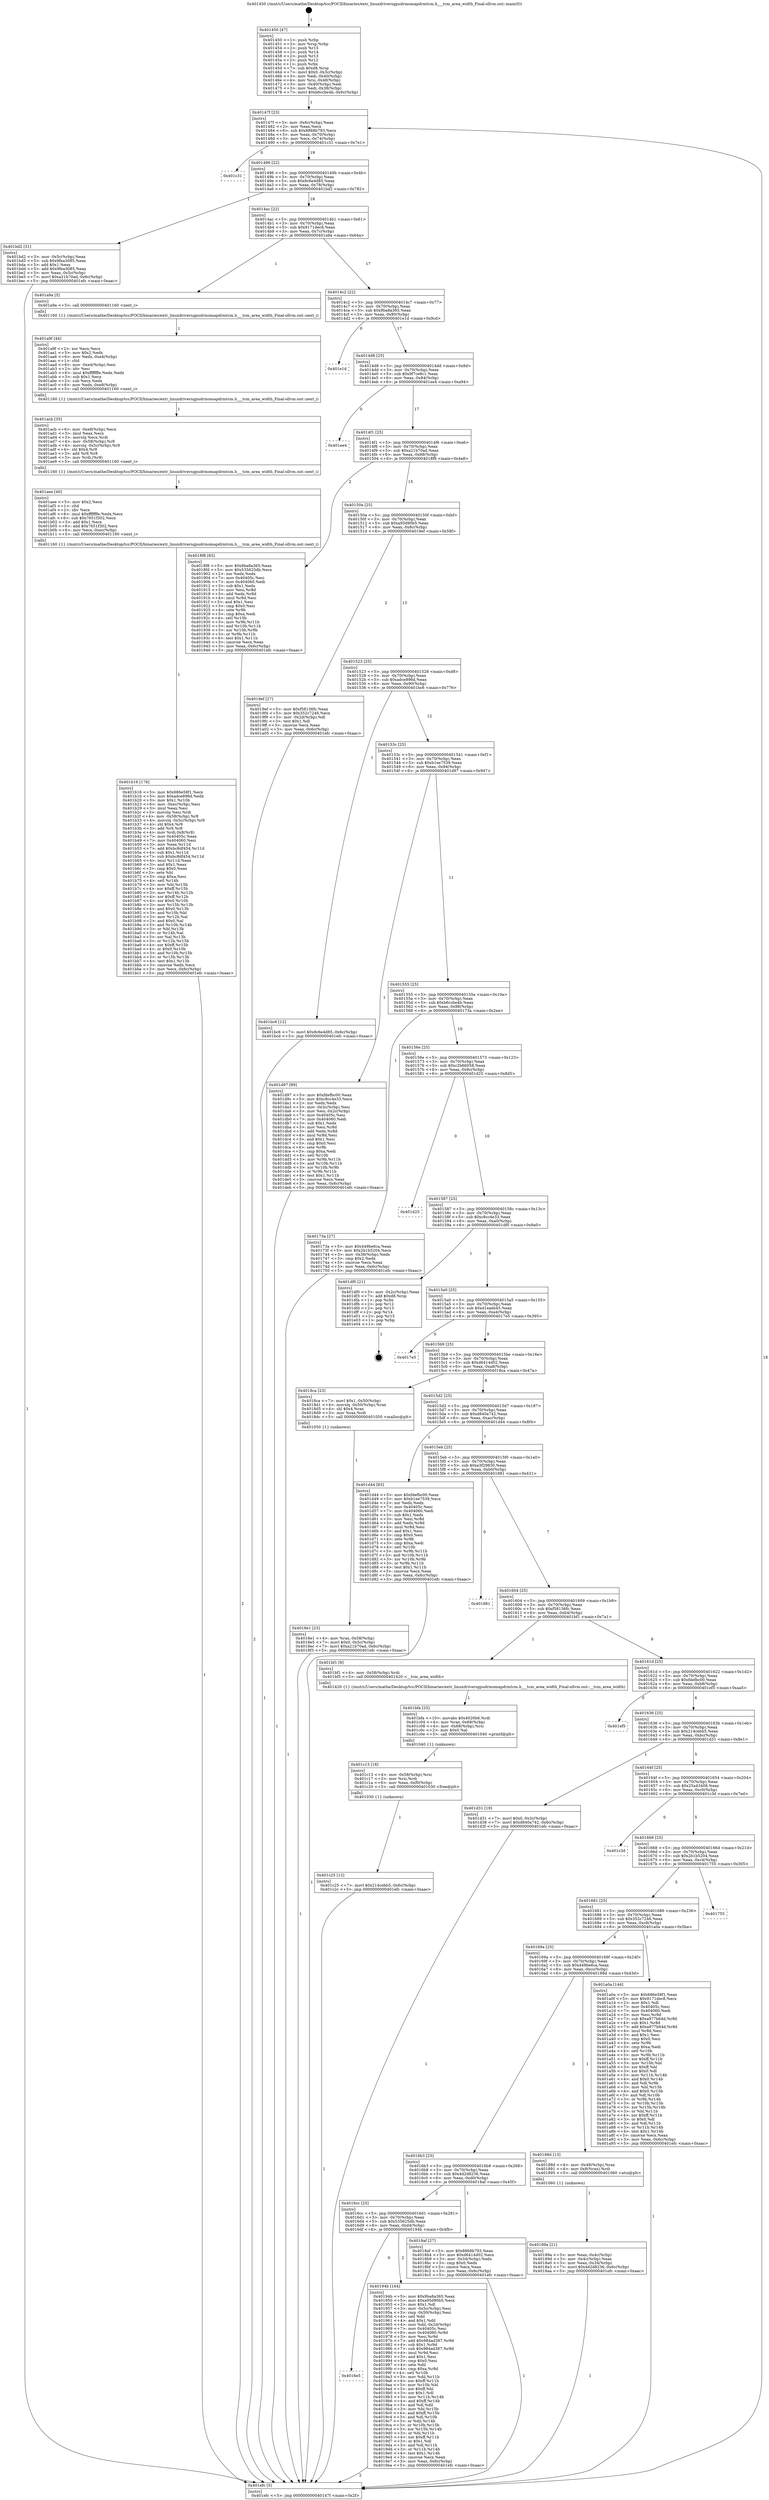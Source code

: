 digraph "0x401450" {
  label = "0x401450 (/mnt/c/Users/mathe/Desktop/tcc/POCII/binaries/extr_linuxdriversgpudrmomapdrmtcm.h___tcm_area_width_Final-ollvm.out::main(0))"
  labelloc = "t"
  node[shape=record]

  Entry [label="",width=0.3,height=0.3,shape=circle,fillcolor=black,style=filled]
  "0x40147f" [label="{
     0x40147f [23]\l
     | [instrs]\l
     &nbsp;&nbsp;0x40147f \<+3\>: mov -0x6c(%rbp),%eax\l
     &nbsp;&nbsp;0x401482 \<+2\>: mov %eax,%ecx\l
     &nbsp;&nbsp;0x401484 \<+6\>: sub $0x8868b793,%ecx\l
     &nbsp;&nbsp;0x40148a \<+3\>: mov %eax,-0x70(%rbp)\l
     &nbsp;&nbsp;0x40148d \<+3\>: mov %ecx,-0x74(%rbp)\l
     &nbsp;&nbsp;0x401490 \<+6\>: je 0000000000401c31 \<main+0x7e1\>\l
  }"]
  "0x401c31" [label="{
     0x401c31\l
  }", style=dashed]
  "0x401496" [label="{
     0x401496 [22]\l
     | [instrs]\l
     &nbsp;&nbsp;0x401496 \<+5\>: jmp 000000000040149b \<main+0x4b\>\l
     &nbsp;&nbsp;0x40149b \<+3\>: mov -0x70(%rbp),%eax\l
     &nbsp;&nbsp;0x40149e \<+5\>: sub $0x8c6e4d85,%eax\l
     &nbsp;&nbsp;0x4014a3 \<+3\>: mov %eax,-0x78(%rbp)\l
     &nbsp;&nbsp;0x4014a6 \<+6\>: je 0000000000401bd2 \<main+0x782\>\l
  }"]
  Exit [label="",width=0.3,height=0.3,shape=circle,fillcolor=black,style=filled,peripheries=2]
  "0x401bd2" [label="{
     0x401bd2 [31]\l
     | [instrs]\l
     &nbsp;&nbsp;0x401bd2 \<+3\>: mov -0x5c(%rbp),%eax\l
     &nbsp;&nbsp;0x401bd5 \<+5\>: sub $0x9fea3085,%eax\l
     &nbsp;&nbsp;0x401bda \<+3\>: add $0x1,%eax\l
     &nbsp;&nbsp;0x401bdd \<+5\>: add $0x9fea3085,%eax\l
     &nbsp;&nbsp;0x401be2 \<+3\>: mov %eax,-0x5c(%rbp)\l
     &nbsp;&nbsp;0x401be5 \<+7\>: movl $0xa21b70ad,-0x6c(%rbp)\l
     &nbsp;&nbsp;0x401bec \<+5\>: jmp 0000000000401efc \<main+0xaac\>\l
  }"]
  "0x4014ac" [label="{
     0x4014ac [22]\l
     | [instrs]\l
     &nbsp;&nbsp;0x4014ac \<+5\>: jmp 00000000004014b1 \<main+0x61\>\l
     &nbsp;&nbsp;0x4014b1 \<+3\>: mov -0x70(%rbp),%eax\l
     &nbsp;&nbsp;0x4014b4 \<+5\>: sub $0x9171dec8,%eax\l
     &nbsp;&nbsp;0x4014b9 \<+3\>: mov %eax,-0x7c(%rbp)\l
     &nbsp;&nbsp;0x4014bc \<+6\>: je 0000000000401a9a \<main+0x64a\>\l
  }"]
  "0x401c25" [label="{
     0x401c25 [12]\l
     | [instrs]\l
     &nbsp;&nbsp;0x401c25 \<+7\>: movl $0x214cebb5,-0x6c(%rbp)\l
     &nbsp;&nbsp;0x401c2c \<+5\>: jmp 0000000000401efc \<main+0xaac\>\l
  }"]
  "0x401a9a" [label="{
     0x401a9a [5]\l
     | [instrs]\l
     &nbsp;&nbsp;0x401a9a \<+5\>: call 0000000000401160 \<next_i\>\l
     | [calls]\l
     &nbsp;&nbsp;0x401160 \{1\} (/mnt/c/Users/mathe/Desktop/tcc/POCII/binaries/extr_linuxdriversgpudrmomapdrmtcm.h___tcm_area_width_Final-ollvm.out::next_i)\l
  }"]
  "0x4014c2" [label="{
     0x4014c2 [22]\l
     | [instrs]\l
     &nbsp;&nbsp;0x4014c2 \<+5\>: jmp 00000000004014c7 \<main+0x77\>\l
     &nbsp;&nbsp;0x4014c7 \<+3\>: mov -0x70(%rbp),%eax\l
     &nbsp;&nbsp;0x4014ca \<+5\>: sub $0x9ba8a365,%eax\l
     &nbsp;&nbsp;0x4014cf \<+3\>: mov %eax,-0x80(%rbp)\l
     &nbsp;&nbsp;0x4014d2 \<+6\>: je 0000000000401e1d \<main+0x9cd\>\l
  }"]
  "0x401c13" [label="{
     0x401c13 [18]\l
     | [instrs]\l
     &nbsp;&nbsp;0x401c13 \<+4\>: mov -0x58(%rbp),%rsi\l
     &nbsp;&nbsp;0x401c17 \<+3\>: mov %rsi,%rdi\l
     &nbsp;&nbsp;0x401c1a \<+6\>: mov %eax,-0xf0(%rbp)\l
     &nbsp;&nbsp;0x401c20 \<+5\>: call 0000000000401030 \<free@plt\>\l
     | [calls]\l
     &nbsp;&nbsp;0x401030 \{1\} (unknown)\l
  }"]
  "0x401e1d" [label="{
     0x401e1d\l
  }", style=dashed]
  "0x4014d8" [label="{
     0x4014d8 [25]\l
     | [instrs]\l
     &nbsp;&nbsp;0x4014d8 \<+5\>: jmp 00000000004014dd \<main+0x8d\>\l
     &nbsp;&nbsp;0x4014dd \<+3\>: mov -0x70(%rbp),%eax\l
     &nbsp;&nbsp;0x4014e0 \<+5\>: sub $0x9f7ce8c1,%eax\l
     &nbsp;&nbsp;0x4014e5 \<+6\>: mov %eax,-0x84(%rbp)\l
     &nbsp;&nbsp;0x4014eb \<+6\>: je 0000000000401ee4 \<main+0xa94\>\l
  }"]
  "0x401bfa" [label="{
     0x401bfa [25]\l
     | [instrs]\l
     &nbsp;&nbsp;0x401bfa \<+10\>: movabs $0x4020b6,%rdi\l
     &nbsp;&nbsp;0x401c04 \<+4\>: mov %rax,-0x68(%rbp)\l
     &nbsp;&nbsp;0x401c08 \<+4\>: mov -0x68(%rbp),%rsi\l
     &nbsp;&nbsp;0x401c0c \<+2\>: mov $0x0,%al\l
     &nbsp;&nbsp;0x401c0e \<+5\>: call 0000000000401040 \<printf@plt\>\l
     | [calls]\l
     &nbsp;&nbsp;0x401040 \{1\} (unknown)\l
  }"]
  "0x401ee4" [label="{
     0x401ee4\l
  }", style=dashed]
  "0x4014f1" [label="{
     0x4014f1 [25]\l
     | [instrs]\l
     &nbsp;&nbsp;0x4014f1 \<+5\>: jmp 00000000004014f6 \<main+0xa6\>\l
     &nbsp;&nbsp;0x4014f6 \<+3\>: mov -0x70(%rbp),%eax\l
     &nbsp;&nbsp;0x4014f9 \<+5\>: sub $0xa21b70ad,%eax\l
     &nbsp;&nbsp;0x4014fe \<+6\>: mov %eax,-0x88(%rbp)\l
     &nbsp;&nbsp;0x401504 \<+6\>: je 00000000004018f8 \<main+0x4a8\>\l
  }"]
  "0x401b16" [label="{
     0x401b16 [176]\l
     | [instrs]\l
     &nbsp;&nbsp;0x401b16 \<+5\>: mov $0x686e58f1,%ecx\l
     &nbsp;&nbsp;0x401b1b \<+5\>: mov $0xadce896d,%edx\l
     &nbsp;&nbsp;0x401b20 \<+3\>: mov $0x1,%r10b\l
     &nbsp;&nbsp;0x401b23 \<+6\>: mov -0xec(%rbp),%esi\l
     &nbsp;&nbsp;0x401b29 \<+3\>: imul %eax,%esi\l
     &nbsp;&nbsp;0x401b2c \<+3\>: movslq %esi,%rdi\l
     &nbsp;&nbsp;0x401b2f \<+4\>: mov -0x58(%rbp),%r8\l
     &nbsp;&nbsp;0x401b33 \<+4\>: movslq -0x5c(%rbp),%r9\l
     &nbsp;&nbsp;0x401b37 \<+4\>: shl $0x4,%r9\l
     &nbsp;&nbsp;0x401b3b \<+3\>: add %r9,%r8\l
     &nbsp;&nbsp;0x401b3e \<+4\>: mov %rdi,0x8(%r8)\l
     &nbsp;&nbsp;0x401b42 \<+7\>: mov 0x40405c,%eax\l
     &nbsp;&nbsp;0x401b49 \<+7\>: mov 0x404060,%esi\l
     &nbsp;&nbsp;0x401b50 \<+3\>: mov %eax,%r11d\l
     &nbsp;&nbsp;0x401b53 \<+7\>: add $0xbc8df454,%r11d\l
     &nbsp;&nbsp;0x401b5a \<+4\>: sub $0x1,%r11d\l
     &nbsp;&nbsp;0x401b5e \<+7\>: sub $0xbc8df454,%r11d\l
     &nbsp;&nbsp;0x401b65 \<+4\>: imul %r11d,%eax\l
     &nbsp;&nbsp;0x401b69 \<+3\>: and $0x1,%eax\l
     &nbsp;&nbsp;0x401b6c \<+3\>: cmp $0x0,%eax\l
     &nbsp;&nbsp;0x401b6f \<+3\>: sete %bl\l
     &nbsp;&nbsp;0x401b72 \<+3\>: cmp $0xa,%esi\l
     &nbsp;&nbsp;0x401b75 \<+4\>: setl %r14b\l
     &nbsp;&nbsp;0x401b79 \<+3\>: mov %bl,%r15b\l
     &nbsp;&nbsp;0x401b7c \<+4\>: xor $0xff,%r15b\l
     &nbsp;&nbsp;0x401b80 \<+3\>: mov %r14b,%r12b\l
     &nbsp;&nbsp;0x401b83 \<+4\>: xor $0xff,%r12b\l
     &nbsp;&nbsp;0x401b87 \<+4\>: xor $0x0,%r10b\l
     &nbsp;&nbsp;0x401b8b \<+3\>: mov %r15b,%r13b\l
     &nbsp;&nbsp;0x401b8e \<+4\>: and $0x0,%r13b\l
     &nbsp;&nbsp;0x401b92 \<+3\>: and %r10b,%bl\l
     &nbsp;&nbsp;0x401b95 \<+3\>: mov %r12b,%al\l
     &nbsp;&nbsp;0x401b98 \<+2\>: and $0x0,%al\l
     &nbsp;&nbsp;0x401b9a \<+3\>: and %r10b,%r14b\l
     &nbsp;&nbsp;0x401b9d \<+3\>: or %bl,%r13b\l
     &nbsp;&nbsp;0x401ba0 \<+3\>: or %r14b,%al\l
     &nbsp;&nbsp;0x401ba3 \<+3\>: xor %al,%r13b\l
     &nbsp;&nbsp;0x401ba6 \<+3\>: or %r12b,%r15b\l
     &nbsp;&nbsp;0x401ba9 \<+4\>: xor $0xff,%r15b\l
     &nbsp;&nbsp;0x401bad \<+4\>: or $0x0,%r10b\l
     &nbsp;&nbsp;0x401bb1 \<+3\>: and %r10b,%r15b\l
     &nbsp;&nbsp;0x401bb4 \<+3\>: or %r15b,%r13b\l
     &nbsp;&nbsp;0x401bb7 \<+4\>: test $0x1,%r13b\l
     &nbsp;&nbsp;0x401bbb \<+3\>: cmovne %edx,%ecx\l
     &nbsp;&nbsp;0x401bbe \<+3\>: mov %ecx,-0x6c(%rbp)\l
     &nbsp;&nbsp;0x401bc1 \<+5\>: jmp 0000000000401efc \<main+0xaac\>\l
  }"]
  "0x4018f8" [label="{
     0x4018f8 [83]\l
     | [instrs]\l
     &nbsp;&nbsp;0x4018f8 \<+5\>: mov $0x9ba8a365,%eax\l
     &nbsp;&nbsp;0x4018fd \<+5\>: mov $0x535625db,%ecx\l
     &nbsp;&nbsp;0x401902 \<+2\>: xor %edx,%edx\l
     &nbsp;&nbsp;0x401904 \<+7\>: mov 0x40405c,%esi\l
     &nbsp;&nbsp;0x40190b \<+7\>: mov 0x404060,%edi\l
     &nbsp;&nbsp;0x401912 \<+3\>: sub $0x1,%edx\l
     &nbsp;&nbsp;0x401915 \<+3\>: mov %esi,%r8d\l
     &nbsp;&nbsp;0x401918 \<+3\>: add %edx,%r8d\l
     &nbsp;&nbsp;0x40191b \<+4\>: imul %r8d,%esi\l
     &nbsp;&nbsp;0x40191f \<+3\>: and $0x1,%esi\l
     &nbsp;&nbsp;0x401922 \<+3\>: cmp $0x0,%esi\l
     &nbsp;&nbsp;0x401925 \<+4\>: sete %r9b\l
     &nbsp;&nbsp;0x401929 \<+3\>: cmp $0xa,%edi\l
     &nbsp;&nbsp;0x40192c \<+4\>: setl %r10b\l
     &nbsp;&nbsp;0x401930 \<+3\>: mov %r9b,%r11b\l
     &nbsp;&nbsp;0x401933 \<+3\>: and %r10b,%r11b\l
     &nbsp;&nbsp;0x401936 \<+3\>: xor %r10b,%r9b\l
     &nbsp;&nbsp;0x401939 \<+3\>: or %r9b,%r11b\l
     &nbsp;&nbsp;0x40193c \<+4\>: test $0x1,%r11b\l
     &nbsp;&nbsp;0x401940 \<+3\>: cmovne %ecx,%eax\l
     &nbsp;&nbsp;0x401943 \<+3\>: mov %eax,-0x6c(%rbp)\l
     &nbsp;&nbsp;0x401946 \<+5\>: jmp 0000000000401efc \<main+0xaac\>\l
  }"]
  "0x40150a" [label="{
     0x40150a [25]\l
     | [instrs]\l
     &nbsp;&nbsp;0x40150a \<+5\>: jmp 000000000040150f \<main+0xbf\>\l
     &nbsp;&nbsp;0x40150f \<+3\>: mov -0x70(%rbp),%eax\l
     &nbsp;&nbsp;0x401512 \<+5\>: sub $0xa95d90b5,%eax\l
     &nbsp;&nbsp;0x401517 \<+6\>: mov %eax,-0x8c(%rbp)\l
     &nbsp;&nbsp;0x40151d \<+6\>: je 00000000004019ef \<main+0x59f\>\l
  }"]
  "0x401aee" [label="{
     0x401aee [40]\l
     | [instrs]\l
     &nbsp;&nbsp;0x401aee \<+5\>: mov $0x2,%ecx\l
     &nbsp;&nbsp;0x401af3 \<+1\>: cltd\l
     &nbsp;&nbsp;0x401af4 \<+2\>: idiv %ecx\l
     &nbsp;&nbsp;0x401af6 \<+6\>: imul $0xfffffffe,%edx,%ecx\l
     &nbsp;&nbsp;0x401afc \<+6\>: sub $0x7651f302,%ecx\l
     &nbsp;&nbsp;0x401b02 \<+3\>: add $0x1,%ecx\l
     &nbsp;&nbsp;0x401b05 \<+6\>: add $0x7651f302,%ecx\l
     &nbsp;&nbsp;0x401b0b \<+6\>: mov %ecx,-0xec(%rbp)\l
     &nbsp;&nbsp;0x401b11 \<+5\>: call 0000000000401160 \<next_i\>\l
     | [calls]\l
     &nbsp;&nbsp;0x401160 \{1\} (/mnt/c/Users/mathe/Desktop/tcc/POCII/binaries/extr_linuxdriversgpudrmomapdrmtcm.h___tcm_area_width_Final-ollvm.out::next_i)\l
  }"]
  "0x4019ef" [label="{
     0x4019ef [27]\l
     | [instrs]\l
     &nbsp;&nbsp;0x4019ef \<+5\>: mov $0xf58136fc,%eax\l
     &nbsp;&nbsp;0x4019f4 \<+5\>: mov $0x352c7246,%ecx\l
     &nbsp;&nbsp;0x4019f9 \<+3\>: mov -0x2d(%rbp),%dl\l
     &nbsp;&nbsp;0x4019fc \<+3\>: test $0x1,%dl\l
     &nbsp;&nbsp;0x4019ff \<+3\>: cmovne %ecx,%eax\l
     &nbsp;&nbsp;0x401a02 \<+3\>: mov %eax,-0x6c(%rbp)\l
     &nbsp;&nbsp;0x401a05 \<+5\>: jmp 0000000000401efc \<main+0xaac\>\l
  }"]
  "0x401523" [label="{
     0x401523 [25]\l
     | [instrs]\l
     &nbsp;&nbsp;0x401523 \<+5\>: jmp 0000000000401528 \<main+0xd8\>\l
     &nbsp;&nbsp;0x401528 \<+3\>: mov -0x70(%rbp),%eax\l
     &nbsp;&nbsp;0x40152b \<+5\>: sub $0xadce896d,%eax\l
     &nbsp;&nbsp;0x401530 \<+6\>: mov %eax,-0x90(%rbp)\l
     &nbsp;&nbsp;0x401536 \<+6\>: je 0000000000401bc6 \<main+0x776\>\l
  }"]
  "0x401acb" [label="{
     0x401acb [35]\l
     | [instrs]\l
     &nbsp;&nbsp;0x401acb \<+6\>: mov -0xe8(%rbp),%ecx\l
     &nbsp;&nbsp;0x401ad1 \<+3\>: imul %eax,%ecx\l
     &nbsp;&nbsp;0x401ad4 \<+3\>: movslq %ecx,%rdi\l
     &nbsp;&nbsp;0x401ad7 \<+4\>: mov -0x58(%rbp),%r8\l
     &nbsp;&nbsp;0x401adb \<+4\>: movslq -0x5c(%rbp),%r9\l
     &nbsp;&nbsp;0x401adf \<+4\>: shl $0x4,%r9\l
     &nbsp;&nbsp;0x401ae3 \<+3\>: add %r9,%r8\l
     &nbsp;&nbsp;0x401ae6 \<+3\>: mov %rdi,(%r8)\l
     &nbsp;&nbsp;0x401ae9 \<+5\>: call 0000000000401160 \<next_i\>\l
     | [calls]\l
     &nbsp;&nbsp;0x401160 \{1\} (/mnt/c/Users/mathe/Desktop/tcc/POCII/binaries/extr_linuxdriversgpudrmomapdrmtcm.h___tcm_area_width_Final-ollvm.out::next_i)\l
  }"]
  "0x401bc6" [label="{
     0x401bc6 [12]\l
     | [instrs]\l
     &nbsp;&nbsp;0x401bc6 \<+7\>: movl $0x8c6e4d85,-0x6c(%rbp)\l
     &nbsp;&nbsp;0x401bcd \<+5\>: jmp 0000000000401efc \<main+0xaac\>\l
  }"]
  "0x40153c" [label="{
     0x40153c [25]\l
     | [instrs]\l
     &nbsp;&nbsp;0x40153c \<+5\>: jmp 0000000000401541 \<main+0xf1\>\l
     &nbsp;&nbsp;0x401541 \<+3\>: mov -0x70(%rbp),%eax\l
     &nbsp;&nbsp;0x401544 \<+5\>: sub $0xb1ee7539,%eax\l
     &nbsp;&nbsp;0x401549 \<+6\>: mov %eax,-0x94(%rbp)\l
     &nbsp;&nbsp;0x40154f \<+6\>: je 0000000000401d97 \<main+0x947\>\l
  }"]
  "0x401a9f" [label="{
     0x401a9f [44]\l
     | [instrs]\l
     &nbsp;&nbsp;0x401a9f \<+2\>: xor %ecx,%ecx\l
     &nbsp;&nbsp;0x401aa1 \<+5\>: mov $0x2,%edx\l
     &nbsp;&nbsp;0x401aa6 \<+6\>: mov %edx,-0xe4(%rbp)\l
     &nbsp;&nbsp;0x401aac \<+1\>: cltd\l
     &nbsp;&nbsp;0x401aad \<+6\>: mov -0xe4(%rbp),%esi\l
     &nbsp;&nbsp;0x401ab3 \<+2\>: idiv %esi\l
     &nbsp;&nbsp;0x401ab5 \<+6\>: imul $0xfffffffe,%edx,%edx\l
     &nbsp;&nbsp;0x401abb \<+3\>: sub $0x1,%ecx\l
     &nbsp;&nbsp;0x401abe \<+2\>: sub %ecx,%edx\l
     &nbsp;&nbsp;0x401ac0 \<+6\>: mov %edx,-0xe8(%rbp)\l
     &nbsp;&nbsp;0x401ac6 \<+5\>: call 0000000000401160 \<next_i\>\l
     | [calls]\l
     &nbsp;&nbsp;0x401160 \{1\} (/mnt/c/Users/mathe/Desktop/tcc/POCII/binaries/extr_linuxdriversgpudrmomapdrmtcm.h___tcm_area_width_Final-ollvm.out::next_i)\l
  }"]
  "0x401d97" [label="{
     0x401d97 [89]\l
     | [instrs]\l
     &nbsp;&nbsp;0x401d97 \<+5\>: mov $0xfdefbc00,%eax\l
     &nbsp;&nbsp;0x401d9c \<+5\>: mov $0xc8cc4e33,%ecx\l
     &nbsp;&nbsp;0x401da1 \<+2\>: xor %edx,%edx\l
     &nbsp;&nbsp;0x401da3 \<+3\>: mov -0x3c(%rbp),%esi\l
     &nbsp;&nbsp;0x401da6 \<+3\>: mov %esi,-0x2c(%rbp)\l
     &nbsp;&nbsp;0x401da9 \<+7\>: mov 0x40405c,%esi\l
     &nbsp;&nbsp;0x401db0 \<+7\>: mov 0x404060,%edi\l
     &nbsp;&nbsp;0x401db7 \<+3\>: sub $0x1,%edx\l
     &nbsp;&nbsp;0x401dba \<+3\>: mov %esi,%r8d\l
     &nbsp;&nbsp;0x401dbd \<+3\>: add %edx,%r8d\l
     &nbsp;&nbsp;0x401dc0 \<+4\>: imul %r8d,%esi\l
     &nbsp;&nbsp;0x401dc4 \<+3\>: and $0x1,%esi\l
     &nbsp;&nbsp;0x401dc7 \<+3\>: cmp $0x0,%esi\l
     &nbsp;&nbsp;0x401dca \<+4\>: sete %r9b\l
     &nbsp;&nbsp;0x401dce \<+3\>: cmp $0xa,%edi\l
     &nbsp;&nbsp;0x401dd1 \<+4\>: setl %r10b\l
     &nbsp;&nbsp;0x401dd5 \<+3\>: mov %r9b,%r11b\l
     &nbsp;&nbsp;0x401dd8 \<+3\>: and %r10b,%r11b\l
     &nbsp;&nbsp;0x401ddb \<+3\>: xor %r10b,%r9b\l
     &nbsp;&nbsp;0x401dde \<+3\>: or %r9b,%r11b\l
     &nbsp;&nbsp;0x401de1 \<+4\>: test $0x1,%r11b\l
     &nbsp;&nbsp;0x401de5 \<+3\>: cmovne %ecx,%eax\l
     &nbsp;&nbsp;0x401de8 \<+3\>: mov %eax,-0x6c(%rbp)\l
     &nbsp;&nbsp;0x401deb \<+5\>: jmp 0000000000401efc \<main+0xaac\>\l
  }"]
  "0x401555" [label="{
     0x401555 [25]\l
     | [instrs]\l
     &nbsp;&nbsp;0x401555 \<+5\>: jmp 000000000040155a \<main+0x10a\>\l
     &nbsp;&nbsp;0x40155a \<+3\>: mov -0x70(%rbp),%eax\l
     &nbsp;&nbsp;0x40155d \<+5\>: sub $0xb6ccbe4b,%eax\l
     &nbsp;&nbsp;0x401562 \<+6\>: mov %eax,-0x98(%rbp)\l
     &nbsp;&nbsp;0x401568 \<+6\>: je 000000000040173a \<main+0x2ea\>\l
  }"]
  "0x4016e5" [label="{
     0x4016e5\l
  }", style=dashed]
  "0x40173a" [label="{
     0x40173a [27]\l
     | [instrs]\l
     &nbsp;&nbsp;0x40173a \<+5\>: mov $0x449be6ca,%eax\l
     &nbsp;&nbsp;0x40173f \<+5\>: mov $0x2b1b5204,%ecx\l
     &nbsp;&nbsp;0x401744 \<+3\>: mov -0x38(%rbp),%edx\l
     &nbsp;&nbsp;0x401747 \<+3\>: cmp $0x2,%edx\l
     &nbsp;&nbsp;0x40174a \<+3\>: cmovne %ecx,%eax\l
     &nbsp;&nbsp;0x40174d \<+3\>: mov %eax,-0x6c(%rbp)\l
     &nbsp;&nbsp;0x401750 \<+5\>: jmp 0000000000401efc \<main+0xaac\>\l
  }"]
  "0x40156e" [label="{
     0x40156e [25]\l
     | [instrs]\l
     &nbsp;&nbsp;0x40156e \<+5\>: jmp 0000000000401573 \<main+0x123\>\l
     &nbsp;&nbsp;0x401573 \<+3\>: mov -0x70(%rbp),%eax\l
     &nbsp;&nbsp;0x401576 \<+5\>: sub $0xc2b66058,%eax\l
     &nbsp;&nbsp;0x40157b \<+6\>: mov %eax,-0x9c(%rbp)\l
     &nbsp;&nbsp;0x401581 \<+6\>: je 0000000000401d25 \<main+0x8d5\>\l
  }"]
  "0x401efc" [label="{
     0x401efc [5]\l
     | [instrs]\l
     &nbsp;&nbsp;0x401efc \<+5\>: jmp 000000000040147f \<main+0x2f\>\l
  }"]
  "0x401450" [label="{
     0x401450 [47]\l
     | [instrs]\l
     &nbsp;&nbsp;0x401450 \<+1\>: push %rbp\l
     &nbsp;&nbsp;0x401451 \<+3\>: mov %rsp,%rbp\l
     &nbsp;&nbsp;0x401454 \<+2\>: push %r15\l
     &nbsp;&nbsp;0x401456 \<+2\>: push %r14\l
     &nbsp;&nbsp;0x401458 \<+2\>: push %r13\l
     &nbsp;&nbsp;0x40145a \<+2\>: push %r12\l
     &nbsp;&nbsp;0x40145c \<+1\>: push %rbx\l
     &nbsp;&nbsp;0x40145d \<+7\>: sub $0xd8,%rsp\l
     &nbsp;&nbsp;0x401464 \<+7\>: movl $0x0,-0x3c(%rbp)\l
     &nbsp;&nbsp;0x40146b \<+3\>: mov %edi,-0x40(%rbp)\l
     &nbsp;&nbsp;0x40146e \<+4\>: mov %rsi,-0x48(%rbp)\l
     &nbsp;&nbsp;0x401472 \<+3\>: mov -0x40(%rbp),%edi\l
     &nbsp;&nbsp;0x401475 \<+3\>: mov %edi,-0x38(%rbp)\l
     &nbsp;&nbsp;0x401478 \<+7\>: movl $0xb6ccbe4b,-0x6c(%rbp)\l
  }"]
  "0x40194b" [label="{
     0x40194b [164]\l
     | [instrs]\l
     &nbsp;&nbsp;0x40194b \<+5\>: mov $0x9ba8a365,%eax\l
     &nbsp;&nbsp;0x401950 \<+5\>: mov $0xa95d90b5,%ecx\l
     &nbsp;&nbsp;0x401955 \<+2\>: mov $0x1,%dl\l
     &nbsp;&nbsp;0x401957 \<+3\>: mov -0x5c(%rbp),%esi\l
     &nbsp;&nbsp;0x40195a \<+3\>: cmp -0x50(%rbp),%esi\l
     &nbsp;&nbsp;0x40195d \<+4\>: setl %dil\l
     &nbsp;&nbsp;0x401961 \<+4\>: and $0x1,%dil\l
     &nbsp;&nbsp;0x401965 \<+4\>: mov %dil,-0x2d(%rbp)\l
     &nbsp;&nbsp;0x401969 \<+7\>: mov 0x40405c,%esi\l
     &nbsp;&nbsp;0x401970 \<+8\>: mov 0x404060,%r8d\l
     &nbsp;&nbsp;0x401978 \<+3\>: mov %esi,%r9d\l
     &nbsp;&nbsp;0x40197b \<+7\>: add $0x984ad387,%r9d\l
     &nbsp;&nbsp;0x401982 \<+4\>: sub $0x1,%r9d\l
     &nbsp;&nbsp;0x401986 \<+7\>: sub $0x984ad387,%r9d\l
     &nbsp;&nbsp;0x40198d \<+4\>: imul %r9d,%esi\l
     &nbsp;&nbsp;0x401991 \<+3\>: and $0x1,%esi\l
     &nbsp;&nbsp;0x401994 \<+3\>: cmp $0x0,%esi\l
     &nbsp;&nbsp;0x401997 \<+4\>: sete %dil\l
     &nbsp;&nbsp;0x40199b \<+4\>: cmp $0xa,%r8d\l
     &nbsp;&nbsp;0x40199f \<+4\>: setl %r10b\l
     &nbsp;&nbsp;0x4019a3 \<+3\>: mov %dil,%r11b\l
     &nbsp;&nbsp;0x4019a6 \<+4\>: xor $0xff,%r11b\l
     &nbsp;&nbsp;0x4019aa \<+3\>: mov %r10b,%bl\l
     &nbsp;&nbsp;0x4019ad \<+3\>: xor $0xff,%bl\l
     &nbsp;&nbsp;0x4019b0 \<+3\>: xor $0x1,%dl\l
     &nbsp;&nbsp;0x4019b3 \<+3\>: mov %r11b,%r14b\l
     &nbsp;&nbsp;0x4019b6 \<+4\>: and $0xff,%r14b\l
     &nbsp;&nbsp;0x4019ba \<+3\>: and %dl,%dil\l
     &nbsp;&nbsp;0x4019bd \<+3\>: mov %bl,%r15b\l
     &nbsp;&nbsp;0x4019c0 \<+4\>: and $0xff,%r15b\l
     &nbsp;&nbsp;0x4019c4 \<+3\>: and %dl,%r10b\l
     &nbsp;&nbsp;0x4019c7 \<+3\>: or %dil,%r14b\l
     &nbsp;&nbsp;0x4019ca \<+3\>: or %r10b,%r15b\l
     &nbsp;&nbsp;0x4019cd \<+3\>: xor %r15b,%r14b\l
     &nbsp;&nbsp;0x4019d0 \<+3\>: or %bl,%r11b\l
     &nbsp;&nbsp;0x4019d3 \<+4\>: xor $0xff,%r11b\l
     &nbsp;&nbsp;0x4019d7 \<+3\>: or $0x1,%dl\l
     &nbsp;&nbsp;0x4019da \<+3\>: and %dl,%r11b\l
     &nbsp;&nbsp;0x4019dd \<+3\>: or %r11b,%r14b\l
     &nbsp;&nbsp;0x4019e0 \<+4\>: test $0x1,%r14b\l
     &nbsp;&nbsp;0x4019e4 \<+3\>: cmovne %ecx,%eax\l
     &nbsp;&nbsp;0x4019e7 \<+3\>: mov %eax,-0x6c(%rbp)\l
     &nbsp;&nbsp;0x4019ea \<+5\>: jmp 0000000000401efc \<main+0xaac\>\l
  }"]
  "0x401d25" [label="{
     0x401d25\l
  }", style=dashed]
  "0x401587" [label="{
     0x401587 [25]\l
     | [instrs]\l
     &nbsp;&nbsp;0x401587 \<+5\>: jmp 000000000040158c \<main+0x13c\>\l
     &nbsp;&nbsp;0x40158c \<+3\>: mov -0x70(%rbp),%eax\l
     &nbsp;&nbsp;0x40158f \<+5\>: sub $0xc8cc4e33,%eax\l
     &nbsp;&nbsp;0x401594 \<+6\>: mov %eax,-0xa0(%rbp)\l
     &nbsp;&nbsp;0x40159a \<+6\>: je 0000000000401df0 \<main+0x9a0\>\l
  }"]
  "0x4018e1" [label="{
     0x4018e1 [23]\l
     | [instrs]\l
     &nbsp;&nbsp;0x4018e1 \<+4\>: mov %rax,-0x58(%rbp)\l
     &nbsp;&nbsp;0x4018e5 \<+7\>: movl $0x0,-0x5c(%rbp)\l
     &nbsp;&nbsp;0x4018ec \<+7\>: movl $0xa21b70ad,-0x6c(%rbp)\l
     &nbsp;&nbsp;0x4018f3 \<+5\>: jmp 0000000000401efc \<main+0xaac\>\l
  }"]
  "0x401df0" [label="{
     0x401df0 [21]\l
     | [instrs]\l
     &nbsp;&nbsp;0x401df0 \<+3\>: mov -0x2c(%rbp),%eax\l
     &nbsp;&nbsp;0x401df3 \<+7\>: add $0xd8,%rsp\l
     &nbsp;&nbsp;0x401dfa \<+1\>: pop %rbx\l
     &nbsp;&nbsp;0x401dfb \<+2\>: pop %r12\l
     &nbsp;&nbsp;0x401dfd \<+2\>: pop %r13\l
     &nbsp;&nbsp;0x401dff \<+2\>: pop %r14\l
     &nbsp;&nbsp;0x401e01 \<+2\>: pop %r15\l
     &nbsp;&nbsp;0x401e03 \<+1\>: pop %rbp\l
     &nbsp;&nbsp;0x401e04 \<+1\>: ret\l
  }"]
  "0x4015a0" [label="{
     0x4015a0 [25]\l
     | [instrs]\l
     &nbsp;&nbsp;0x4015a0 \<+5\>: jmp 00000000004015a5 \<main+0x155\>\l
     &nbsp;&nbsp;0x4015a5 \<+3\>: mov -0x70(%rbp),%eax\l
     &nbsp;&nbsp;0x4015a8 \<+5\>: sub $0xd1eaeb45,%eax\l
     &nbsp;&nbsp;0x4015ad \<+6\>: mov %eax,-0xa4(%rbp)\l
     &nbsp;&nbsp;0x4015b3 \<+6\>: je 00000000004017e5 \<main+0x395\>\l
  }"]
  "0x4016cc" [label="{
     0x4016cc [25]\l
     | [instrs]\l
     &nbsp;&nbsp;0x4016cc \<+5\>: jmp 00000000004016d1 \<main+0x281\>\l
     &nbsp;&nbsp;0x4016d1 \<+3\>: mov -0x70(%rbp),%eax\l
     &nbsp;&nbsp;0x4016d4 \<+5\>: sub $0x535625db,%eax\l
     &nbsp;&nbsp;0x4016d9 \<+6\>: mov %eax,-0xd4(%rbp)\l
     &nbsp;&nbsp;0x4016df \<+6\>: je 000000000040194b \<main+0x4fb\>\l
  }"]
  "0x4017e5" [label="{
     0x4017e5\l
  }", style=dashed]
  "0x4015b9" [label="{
     0x4015b9 [25]\l
     | [instrs]\l
     &nbsp;&nbsp;0x4015b9 \<+5\>: jmp 00000000004015be \<main+0x16e\>\l
     &nbsp;&nbsp;0x4015be \<+3\>: mov -0x70(%rbp),%eax\l
     &nbsp;&nbsp;0x4015c1 \<+5\>: sub $0xd6414d02,%eax\l
     &nbsp;&nbsp;0x4015c6 \<+6\>: mov %eax,-0xa8(%rbp)\l
     &nbsp;&nbsp;0x4015cc \<+6\>: je 00000000004018ca \<main+0x47a\>\l
  }"]
  "0x4018af" [label="{
     0x4018af [27]\l
     | [instrs]\l
     &nbsp;&nbsp;0x4018af \<+5\>: mov $0x8868b793,%eax\l
     &nbsp;&nbsp;0x4018b4 \<+5\>: mov $0xd6414d02,%ecx\l
     &nbsp;&nbsp;0x4018b9 \<+3\>: mov -0x34(%rbp),%edx\l
     &nbsp;&nbsp;0x4018bc \<+3\>: cmp $0x0,%edx\l
     &nbsp;&nbsp;0x4018bf \<+3\>: cmove %ecx,%eax\l
     &nbsp;&nbsp;0x4018c2 \<+3\>: mov %eax,-0x6c(%rbp)\l
     &nbsp;&nbsp;0x4018c5 \<+5\>: jmp 0000000000401efc \<main+0xaac\>\l
  }"]
  "0x4018ca" [label="{
     0x4018ca [23]\l
     | [instrs]\l
     &nbsp;&nbsp;0x4018ca \<+7\>: movl $0x1,-0x50(%rbp)\l
     &nbsp;&nbsp;0x4018d1 \<+4\>: movslq -0x50(%rbp),%rax\l
     &nbsp;&nbsp;0x4018d5 \<+4\>: shl $0x4,%rax\l
     &nbsp;&nbsp;0x4018d9 \<+3\>: mov %rax,%rdi\l
     &nbsp;&nbsp;0x4018dc \<+5\>: call 0000000000401050 \<malloc@plt\>\l
     | [calls]\l
     &nbsp;&nbsp;0x401050 \{1\} (unknown)\l
  }"]
  "0x4015d2" [label="{
     0x4015d2 [25]\l
     | [instrs]\l
     &nbsp;&nbsp;0x4015d2 \<+5\>: jmp 00000000004015d7 \<main+0x187\>\l
     &nbsp;&nbsp;0x4015d7 \<+3\>: mov -0x70(%rbp),%eax\l
     &nbsp;&nbsp;0x4015da \<+5\>: sub $0xd840a742,%eax\l
     &nbsp;&nbsp;0x4015df \<+6\>: mov %eax,-0xac(%rbp)\l
     &nbsp;&nbsp;0x4015e5 \<+6\>: je 0000000000401d44 \<main+0x8f4\>\l
  }"]
  "0x40189a" [label="{
     0x40189a [21]\l
     | [instrs]\l
     &nbsp;&nbsp;0x40189a \<+3\>: mov %eax,-0x4c(%rbp)\l
     &nbsp;&nbsp;0x40189d \<+3\>: mov -0x4c(%rbp),%eax\l
     &nbsp;&nbsp;0x4018a0 \<+3\>: mov %eax,-0x34(%rbp)\l
     &nbsp;&nbsp;0x4018a3 \<+7\>: movl $0x4d2d8236,-0x6c(%rbp)\l
     &nbsp;&nbsp;0x4018aa \<+5\>: jmp 0000000000401efc \<main+0xaac\>\l
  }"]
  "0x401d44" [label="{
     0x401d44 [83]\l
     | [instrs]\l
     &nbsp;&nbsp;0x401d44 \<+5\>: mov $0xfdefbc00,%eax\l
     &nbsp;&nbsp;0x401d49 \<+5\>: mov $0xb1ee7539,%ecx\l
     &nbsp;&nbsp;0x401d4e \<+2\>: xor %edx,%edx\l
     &nbsp;&nbsp;0x401d50 \<+7\>: mov 0x40405c,%esi\l
     &nbsp;&nbsp;0x401d57 \<+7\>: mov 0x404060,%edi\l
     &nbsp;&nbsp;0x401d5e \<+3\>: sub $0x1,%edx\l
     &nbsp;&nbsp;0x401d61 \<+3\>: mov %esi,%r8d\l
     &nbsp;&nbsp;0x401d64 \<+3\>: add %edx,%r8d\l
     &nbsp;&nbsp;0x401d67 \<+4\>: imul %r8d,%esi\l
     &nbsp;&nbsp;0x401d6b \<+3\>: and $0x1,%esi\l
     &nbsp;&nbsp;0x401d6e \<+3\>: cmp $0x0,%esi\l
     &nbsp;&nbsp;0x401d71 \<+4\>: sete %r9b\l
     &nbsp;&nbsp;0x401d75 \<+3\>: cmp $0xa,%edi\l
     &nbsp;&nbsp;0x401d78 \<+4\>: setl %r10b\l
     &nbsp;&nbsp;0x401d7c \<+3\>: mov %r9b,%r11b\l
     &nbsp;&nbsp;0x401d7f \<+3\>: and %r10b,%r11b\l
     &nbsp;&nbsp;0x401d82 \<+3\>: xor %r10b,%r9b\l
     &nbsp;&nbsp;0x401d85 \<+3\>: or %r9b,%r11b\l
     &nbsp;&nbsp;0x401d88 \<+4\>: test $0x1,%r11b\l
     &nbsp;&nbsp;0x401d8c \<+3\>: cmovne %ecx,%eax\l
     &nbsp;&nbsp;0x401d8f \<+3\>: mov %eax,-0x6c(%rbp)\l
     &nbsp;&nbsp;0x401d92 \<+5\>: jmp 0000000000401efc \<main+0xaac\>\l
  }"]
  "0x4015eb" [label="{
     0x4015eb [25]\l
     | [instrs]\l
     &nbsp;&nbsp;0x4015eb \<+5\>: jmp 00000000004015f0 \<main+0x1a0\>\l
     &nbsp;&nbsp;0x4015f0 \<+3\>: mov -0x70(%rbp),%eax\l
     &nbsp;&nbsp;0x4015f3 \<+5\>: sub $0xe3f29830,%eax\l
     &nbsp;&nbsp;0x4015f8 \<+6\>: mov %eax,-0xb0(%rbp)\l
     &nbsp;&nbsp;0x4015fe \<+6\>: je 0000000000401881 \<main+0x431\>\l
  }"]
  "0x4016b3" [label="{
     0x4016b3 [25]\l
     | [instrs]\l
     &nbsp;&nbsp;0x4016b3 \<+5\>: jmp 00000000004016b8 \<main+0x268\>\l
     &nbsp;&nbsp;0x4016b8 \<+3\>: mov -0x70(%rbp),%eax\l
     &nbsp;&nbsp;0x4016bb \<+5\>: sub $0x4d2d8236,%eax\l
     &nbsp;&nbsp;0x4016c0 \<+6\>: mov %eax,-0xd0(%rbp)\l
     &nbsp;&nbsp;0x4016c6 \<+6\>: je 00000000004018af \<main+0x45f\>\l
  }"]
  "0x401881" [label="{
     0x401881\l
  }", style=dashed]
  "0x401604" [label="{
     0x401604 [25]\l
     | [instrs]\l
     &nbsp;&nbsp;0x401604 \<+5\>: jmp 0000000000401609 \<main+0x1b9\>\l
     &nbsp;&nbsp;0x401609 \<+3\>: mov -0x70(%rbp),%eax\l
     &nbsp;&nbsp;0x40160c \<+5\>: sub $0xf58136fc,%eax\l
     &nbsp;&nbsp;0x401611 \<+6\>: mov %eax,-0xb4(%rbp)\l
     &nbsp;&nbsp;0x401617 \<+6\>: je 0000000000401bf1 \<main+0x7a1\>\l
  }"]
  "0x40188d" [label="{
     0x40188d [13]\l
     | [instrs]\l
     &nbsp;&nbsp;0x40188d \<+4\>: mov -0x48(%rbp),%rax\l
     &nbsp;&nbsp;0x401891 \<+4\>: mov 0x8(%rax),%rdi\l
     &nbsp;&nbsp;0x401895 \<+5\>: call 0000000000401060 \<atoi@plt\>\l
     | [calls]\l
     &nbsp;&nbsp;0x401060 \{1\} (unknown)\l
  }"]
  "0x401bf1" [label="{
     0x401bf1 [9]\l
     | [instrs]\l
     &nbsp;&nbsp;0x401bf1 \<+4\>: mov -0x58(%rbp),%rdi\l
     &nbsp;&nbsp;0x401bf5 \<+5\>: call 0000000000401420 \<__tcm_area_width\>\l
     | [calls]\l
     &nbsp;&nbsp;0x401420 \{1\} (/mnt/c/Users/mathe/Desktop/tcc/POCII/binaries/extr_linuxdriversgpudrmomapdrmtcm.h___tcm_area_width_Final-ollvm.out::__tcm_area_width)\l
  }"]
  "0x40161d" [label="{
     0x40161d [25]\l
     | [instrs]\l
     &nbsp;&nbsp;0x40161d \<+5\>: jmp 0000000000401622 \<main+0x1d2\>\l
     &nbsp;&nbsp;0x401622 \<+3\>: mov -0x70(%rbp),%eax\l
     &nbsp;&nbsp;0x401625 \<+5\>: sub $0xfdefbc00,%eax\l
     &nbsp;&nbsp;0x40162a \<+6\>: mov %eax,-0xb8(%rbp)\l
     &nbsp;&nbsp;0x401630 \<+6\>: je 0000000000401ef5 \<main+0xaa5\>\l
  }"]
  "0x40169a" [label="{
     0x40169a [25]\l
     | [instrs]\l
     &nbsp;&nbsp;0x40169a \<+5\>: jmp 000000000040169f \<main+0x24f\>\l
     &nbsp;&nbsp;0x40169f \<+3\>: mov -0x70(%rbp),%eax\l
     &nbsp;&nbsp;0x4016a2 \<+5\>: sub $0x449be6ca,%eax\l
     &nbsp;&nbsp;0x4016a7 \<+6\>: mov %eax,-0xcc(%rbp)\l
     &nbsp;&nbsp;0x4016ad \<+6\>: je 000000000040188d \<main+0x43d\>\l
  }"]
  "0x401ef5" [label="{
     0x401ef5\l
  }", style=dashed]
  "0x401636" [label="{
     0x401636 [25]\l
     | [instrs]\l
     &nbsp;&nbsp;0x401636 \<+5\>: jmp 000000000040163b \<main+0x1eb\>\l
     &nbsp;&nbsp;0x40163b \<+3\>: mov -0x70(%rbp),%eax\l
     &nbsp;&nbsp;0x40163e \<+5\>: sub $0x214cebb5,%eax\l
     &nbsp;&nbsp;0x401643 \<+6\>: mov %eax,-0xbc(%rbp)\l
     &nbsp;&nbsp;0x401649 \<+6\>: je 0000000000401d31 \<main+0x8e1\>\l
  }"]
  "0x401a0a" [label="{
     0x401a0a [144]\l
     | [instrs]\l
     &nbsp;&nbsp;0x401a0a \<+5\>: mov $0x686e58f1,%eax\l
     &nbsp;&nbsp;0x401a0f \<+5\>: mov $0x9171dec8,%ecx\l
     &nbsp;&nbsp;0x401a14 \<+2\>: mov $0x1,%dl\l
     &nbsp;&nbsp;0x401a16 \<+7\>: mov 0x40405c,%esi\l
     &nbsp;&nbsp;0x401a1d \<+7\>: mov 0x404060,%edi\l
     &nbsp;&nbsp;0x401a24 \<+3\>: mov %esi,%r8d\l
     &nbsp;&nbsp;0x401a27 \<+7\>: sub $0xa977b64d,%r8d\l
     &nbsp;&nbsp;0x401a2e \<+4\>: sub $0x1,%r8d\l
     &nbsp;&nbsp;0x401a32 \<+7\>: add $0xa977b64d,%r8d\l
     &nbsp;&nbsp;0x401a39 \<+4\>: imul %r8d,%esi\l
     &nbsp;&nbsp;0x401a3d \<+3\>: and $0x1,%esi\l
     &nbsp;&nbsp;0x401a40 \<+3\>: cmp $0x0,%esi\l
     &nbsp;&nbsp;0x401a43 \<+4\>: sete %r9b\l
     &nbsp;&nbsp;0x401a47 \<+3\>: cmp $0xa,%edi\l
     &nbsp;&nbsp;0x401a4a \<+4\>: setl %r10b\l
     &nbsp;&nbsp;0x401a4e \<+3\>: mov %r9b,%r11b\l
     &nbsp;&nbsp;0x401a51 \<+4\>: xor $0xff,%r11b\l
     &nbsp;&nbsp;0x401a55 \<+3\>: mov %r10b,%bl\l
     &nbsp;&nbsp;0x401a58 \<+3\>: xor $0xff,%bl\l
     &nbsp;&nbsp;0x401a5b \<+3\>: xor $0x0,%dl\l
     &nbsp;&nbsp;0x401a5e \<+3\>: mov %r11b,%r14b\l
     &nbsp;&nbsp;0x401a61 \<+4\>: and $0x0,%r14b\l
     &nbsp;&nbsp;0x401a65 \<+3\>: and %dl,%r9b\l
     &nbsp;&nbsp;0x401a68 \<+3\>: mov %bl,%r15b\l
     &nbsp;&nbsp;0x401a6b \<+4\>: and $0x0,%r15b\l
     &nbsp;&nbsp;0x401a6f \<+3\>: and %dl,%r10b\l
     &nbsp;&nbsp;0x401a72 \<+3\>: or %r9b,%r14b\l
     &nbsp;&nbsp;0x401a75 \<+3\>: or %r10b,%r15b\l
     &nbsp;&nbsp;0x401a78 \<+3\>: xor %r15b,%r14b\l
     &nbsp;&nbsp;0x401a7b \<+3\>: or %bl,%r11b\l
     &nbsp;&nbsp;0x401a7e \<+4\>: xor $0xff,%r11b\l
     &nbsp;&nbsp;0x401a82 \<+3\>: or $0x0,%dl\l
     &nbsp;&nbsp;0x401a85 \<+3\>: and %dl,%r11b\l
     &nbsp;&nbsp;0x401a88 \<+3\>: or %r11b,%r14b\l
     &nbsp;&nbsp;0x401a8b \<+4\>: test $0x1,%r14b\l
     &nbsp;&nbsp;0x401a8f \<+3\>: cmovne %ecx,%eax\l
     &nbsp;&nbsp;0x401a92 \<+3\>: mov %eax,-0x6c(%rbp)\l
     &nbsp;&nbsp;0x401a95 \<+5\>: jmp 0000000000401efc \<main+0xaac\>\l
  }"]
  "0x401d31" [label="{
     0x401d31 [19]\l
     | [instrs]\l
     &nbsp;&nbsp;0x401d31 \<+7\>: movl $0x0,-0x3c(%rbp)\l
     &nbsp;&nbsp;0x401d38 \<+7\>: movl $0xd840a742,-0x6c(%rbp)\l
     &nbsp;&nbsp;0x401d3f \<+5\>: jmp 0000000000401efc \<main+0xaac\>\l
  }"]
  "0x40164f" [label="{
     0x40164f [25]\l
     | [instrs]\l
     &nbsp;&nbsp;0x40164f \<+5\>: jmp 0000000000401654 \<main+0x204\>\l
     &nbsp;&nbsp;0x401654 \<+3\>: mov -0x70(%rbp),%eax\l
     &nbsp;&nbsp;0x401657 \<+5\>: sub $0x25a43408,%eax\l
     &nbsp;&nbsp;0x40165c \<+6\>: mov %eax,-0xc0(%rbp)\l
     &nbsp;&nbsp;0x401662 \<+6\>: je 0000000000401c3d \<main+0x7ed\>\l
  }"]
  "0x401681" [label="{
     0x401681 [25]\l
     | [instrs]\l
     &nbsp;&nbsp;0x401681 \<+5\>: jmp 0000000000401686 \<main+0x236\>\l
     &nbsp;&nbsp;0x401686 \<+3\>: mov -0x70(%rbp),%eax\l
     &nbsp;&nbsp;0x401689 \<+5\>: sub $0x352c7246,%eax\l
     &nbsp;&nbsp;0x40168e \<+6\>: mov %eax,-0xc8(%rbp)\l
     &nbsp;&nbsp;0x401694 \<+6\>: je 0000000000401a0a \<main+0x5ba\>\l
  }"]
  "0x401c3d" [label="{
     0x401c3d\l
  }", style=dashed]
  "0x401668" [label="{
     0x401668 [25]\l
     | [instrs]\l
     &nbsp;&nbsp;0x401668 \<+5\>: jmp 000000000040166d \<main+0x21d\>\l
     &nbsp;&nbsp;0x40166d \<+3\>: mov -0x70(%rbp),%eax\l
     &nbsp;&nbsp;0x401670 \<+5\>: sub $0x2b1b5204,%eax\l
     &nbsp;&nbsp;0x401675 \<+6\>: mov %eax,-0xc4(%rbp)\l
     &nbsp;&nbsp;0x40167b \<+6\>: je 0000000000401755 \<main+0x305\>\l
  }"]
  "0x401755" [label="{
     0x401755\l
  }", style=dashed]
  Entry -> "0x401450" [label=" 1"]
  "0x40147f" -> "0x401c31" [label=" 0"]
  "0x40147f" -> "0x401496" [label=" 19"]
  "0x401df0" -> Exit [label=" 1"]
  "0x401496" -> "0x401bd2" [label=" 1"]
  "0x401496" -> "0x4014ac" [label=" 18"]
  "0x401d97" -> "0x401efc" [label=" 1"]
  "0x4014ac" -> "0x401a9a" [label=" 1"]
  "0x4014ac" -> "0x4014c2" [label=" 17"]
  "0x401d44" -> "0x401efc" [label=" 1"]
  "0x4014c2" -> "0x401e1d" [label=" 0"]
  "0x4014c2" -> "0x4014d8" [label=" 17"]
  "0x401d31" -> "0x401efc" [label=" 1"]
  "0x4014d8" -> "0x401ee4" [label=" 0"]
  "0x4014d8" -> "0x4014f1" [label=" 17"]
  "0x401c25" -> "0x401efc" [label=" 1"]
  "0x4014f1" -> "0x4018f8" [label=" 2"]
  "0x4014f1" -> "0x40150a" [label=" 15"]
  "0x401c13" -> "0x401c25" [label=" 1"]
  "0x40150a" -> "0x4019ef" [label=" 2"]
  "0x40150a" -> "0x401523" [label=" 13"]
  "0x401bfa" -> "0x401c13" [label=" 1"]
  "0x401523" -> "0x401bc6" [label=" 1"]
  "0x401523" -> "0x40153c" [label=" 12"]
  "0x401bf1" -> "0x401bfa" [label=" 1"]
  "0x40153c" -> "0x401d97" [label=" 1"]
  "0x40153c" -> "0x401555" [label=" 11"]
  "0x401bd2" -> "0x401efc" [label=" 1"]
  "0x401555" -> "0x40173a" [label=" 1"]
  "0x401555" -> "0x40156e" [label=" 10"]
  "0x40173a" -> "0x401efc" [label=" 1"]
  "0x401450" -> "0x40147f" [label=" 1"]
  "0x401efc" -> "0x40147f" [label=" 18"]
  "0x401bc6" -> "0x401efc" [label=" 1"]
  "0x40156e" -> "0x401d25" [label=" 0"]
  "0x40156e" -> "0x401587" [label=" 10"]
  "0x401b16" -> "0x401efc" [label=" 1"]
  "0x401587" -> "0x401df0" [label=" 1"]
  "0x401587" -> "0x4015a0" [label=" 9"]
  "0x401acb" -> "0x401aee" [label=" 1"]
  "0x4015a0" -> "0x4017e5" [label=" 0"]
  "0x4015a0" -> "0x4015b9" [label=" 9"]
  "0x401a9f" -> "0x401acb" [label=" 1"]
  "0x4015b9" -> "0x4018ca" [label=" 1"]
  "0x4015b9" -> "0x4015d2" [label=" 8"]
  "0x401a9a" -> "0x401a9f" [label=" 1"]
  "0x4015d2" -> "0x401d44" [label=" 1"]
  "0x4015d2" -> "0x4015eb" [label=" 7"]
  "0x4019ef" -> "0x401efc" [label=" 2"]
  "0x4015eb" -> "0x401881" [label=" 0"]
  "0x4015eb" -> "0x401604" [label=" 7"]
  "0x40194b" -> "0x401efc" [label=" 2"]
  "0x401604" -> "0x401bf1" [label=" 1"]
  "0x401604" -> "0x40161d" [label=" 6"]
  "0x4016cc" -> "0x4016e5" [label=" 0"]
  "0x40161d" -> "0x401ef5" [label=" 0"]
  "0x40161d" -> "0x401636" [label=" 6"]
  "0x401aee" -> "0x401b16" [label=" 1"]
  "0x401636" -> "0x401d31" [label=" 1"]
  "0x401636" -> "0x40164f" [label=" 5"]
  "0x4018f8" -> "0x401efc" [label=" 2"]
  "0x40164f" -> "0x401c3d" [label=" 0"]
  "0x40164f" -> "0x401668" [label=" 5"]
  "0x4018ca" -> "0x4018e1" [label=" 1"]
  "0x401668" -> "0x401755" [label=" 0"]
  "0x401668" -> "0x401681" [label=" 5"]
  "0x4018e1" -> "0x401efc" [label=" 1"]
  "0x401681" -> "0x401a0a" [label=" 1"]
  "0x401681" -> "0x40169a" [label=" 4"]
  "0x4016cc" -> "0x40194b" [label=" 2"]
  "0x40169a" -> "0x40188d" [label=" 1"]
  "0x40169a" -> "0x4016b3" [label=" 3"]
  "0x40188d" -> "0x40189a" [label=" 1"]
  "0x40189a" -> "0x401efc" [label=" 1"]
  "0x401a0a" -> "0x401efc" [label=" 1"]
  "0x4016b3" -> "0x4018af" [label=" 1"]
  "0x4016b3" -> "0x4016cc" [label=" 2"]
  "0x4018af" -> "0x401efc" [label=" 1"]
}
